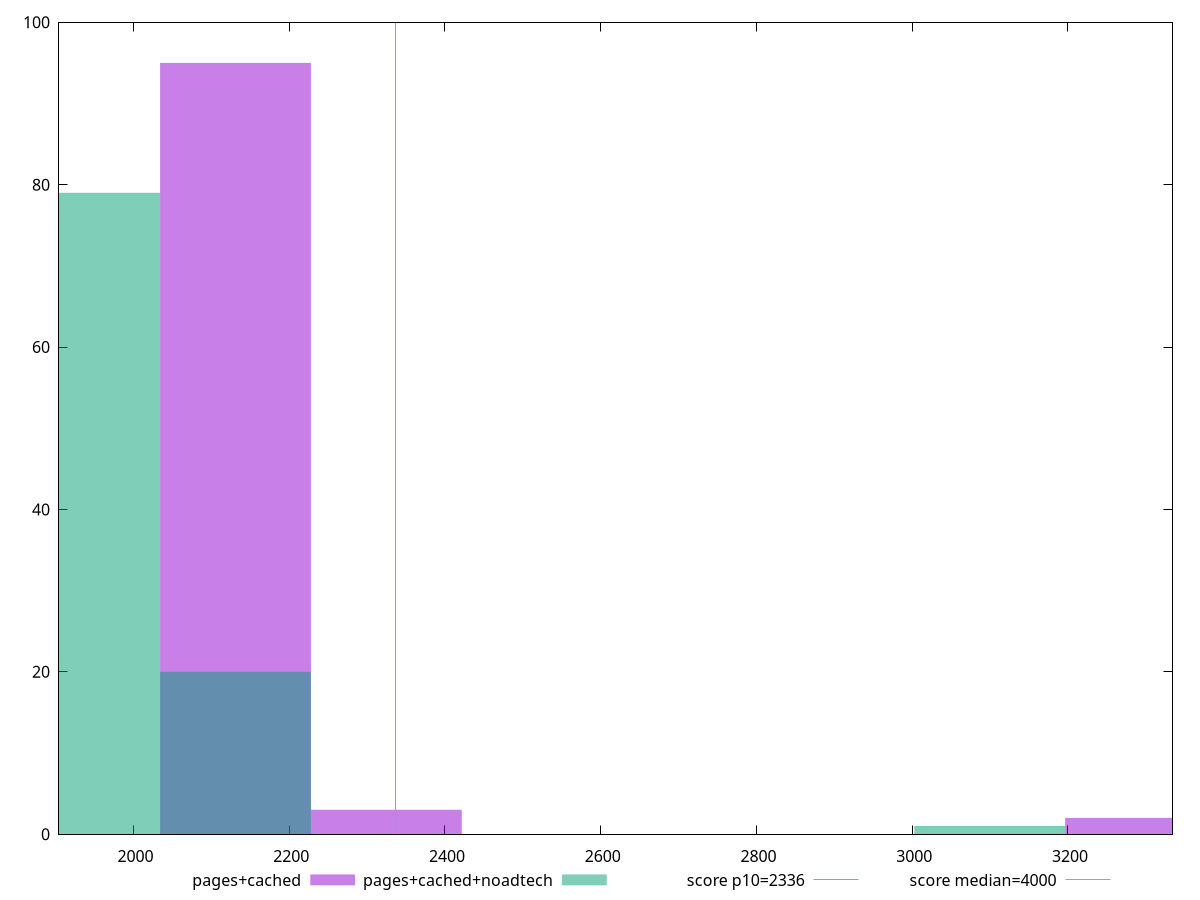 reset

$pagesCached <<EOF
3293.304663415952 2
2324.6856447642012 3
2130.961841033851 95
EOF

$pagesCachedNoadtech <<EOF
3099.580859685602 1
2130.961841033851 20
1937.2380373035012 79
EOF

set key outside below
set boxwidth 193.7238037303501
set xrange [1904.3046:3334.327]
set yrange [0:100]
set trange [0:100]
set style fill transparent solid 0.5 noborder

set parametric
set terminal svg size 640, 500 enhanced background rgb 'white'
set output "report_00019_2021-02-10T18-14-37.922Z//first-contentful-paint/comparison/histogram/1_vs_2.svg"

plot $pagesCached title "pages+cached" with boxes, \
     $pagesCachedNoadtech title "pages+cached+noadtech" with boxes, \
     2336,t title "score p10=2336", \
     4000,t title "score median=4000"

reset
